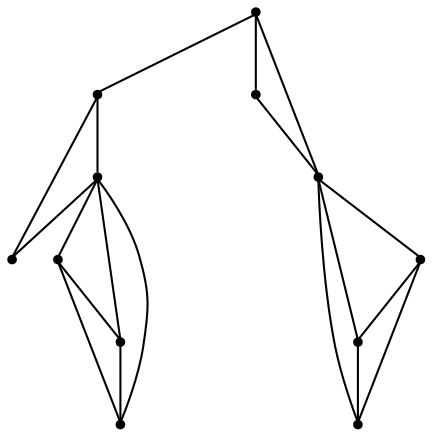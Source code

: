 graph {
  node [shape=point,comment="{\"directed\":false,\"doi\":\"10.1007/978-3-030-68766-3_38\",\"figure\":\"1 (2)\"}"]

  v0 [pos="1463.4029561043353,367.9999394512521"]
  v1 [pos="1430.9300998675026,429.9633746808745"]
  v2 [pos="1350.3213519349079,491.92240646653903"]
  v3 [pos="1323.4514619466904,708.78745897536"]
  v4 [pos="1323.4525111555824,429.9633746808745"]
  v5 [pos="1296.5752767051213,398.9794553440844"]
  v6 [pos="1269.706435925796,398.9794553440844"]
  v7 [pos="1102.8871501977178,367.9999394512521"]
  v8 [pos="1242.8333983109028,429.9633746808745"]
  v9 [pos="1215.9645575315776,491.92240646653903"]
  v10 [pos="1242.8365459375786,708.78745897536"]
  v11 [pos="1135.35173994025,429.9633746808745"]

  v7 -- v11 [id="-3",pos="1102.8871501977178,367.9999394512521 1135.35173994025,429.9633746808745 1135.35173994025,429.9633746808745 1135.35173994025,429.9633746808745"]
  v11 -- v10 [id="-4",pos="1135.35173994025,429.9633746808745 1242.8365459375786,708.78745897536 1242.8365459375786,708.78745897536 1242.8365459375786,708.78745897536"]
  v11 -- v6 [id="-5",pos="1135.35173994025,429.9633746808745 1269.706435925796,398.9794553440844 1269.706435925796,398.9794553440844 1269.706435925796,398.9794553440844"]
  v11 -- v8 [id="-6",pos="1135.35173994025,429.9633746808745 1242.8333983109028,429.9633746808745 1242.8333983109028,429.9633746808745 1242.8333983109028,429.9633746808745"]
  v9 -- v11 [id="-7",pos="1215.9645575315776,491.92240646653903 1135.35173994025,429.9633746808745 1135.35173994025,429.9633746808745 1135.35173994025,429.9633746808745"]
  v10 -- v8 [id="-8",pos="1242.8365459375786,708.78745897536 1242.8333983109028,429.9633746808745 1242.8333983109028,429.9633746808745 1242.8333983109028,429.9633746808745"]
  v10 -- v9 [id="-9",pos="1242.8365459375786,708.78745897536 1215.9645575315776,491.92240646653903 1215.9645575315776,491.92240646653903 1215.9645575315776,491.92240646653903"]
  v8 -- v9 [id="-10",pos="1242.8333983109028,429.9633746808745 1215.9645575315776,491.92240646653903 1215.9645575315776,491.92240646653903 1215.9645575315776,491.92240646653903"]
  v6 -- v5 [id="-11",pos="1269.706435925796,398.9794553440844 1296.5752767051213,398.9794553440844 1296.5752767051213,398.9794553440844 1296.5752767051213,398.9794553440844"]
  v6 -- v7 [id="-12",pos="1269.706435925796,398.9794553440844 1102.8871501977178,367.9999394512521 1102.8871501977178,367.9999394512521 1102.8871501977178,367.9999394512521"]
  v5 -- v1 [id="-13",pos="1296.5752767051213,398.9794553440844 1430.9300998675026,429.9633746808745 1430.9300998675026,429.9633746808745 1430.9300998675026,429.9633746808745"]
  v5 -- v0 [id="-14",pos="1296.5752767051213,398.9794553440844 1463.4029561043353,367.9999394512521 1463.4029561043353,367.9999394512521 1463.4029561043353,367.9999394512521"]
  v3 -- v1 [id="-15",pos="1323.4514619466904,708.78745897536 1430.9300998675026,429.9633746808745 1430.9300998675026,429.9633746808745 1430.9300998675026,429.9633746808745"]
  v1 -- v0 [id="-16",pos="1430.9300998675026,429.9633746808745 1463.4029561043353,367.9999394512521 1463.4029561043353,367.9999394512521 1463.4029561043353,367.9999394512521"]
  v4 -- v3 [id="-17",pos="1323.4525111555824,429.9633746808745 1323.4514619466904,708.78745897536 1323.4514619466904,708.78745897536 1323.4514619466904,708.78745897536"]
  v4 -- v1 [id="-18",pos="1323.4525111555824,429.9633746808745 1430.9300998675026,429.9633746808745 1430.9300998675026,429.9633746808745 1430.9300998675026,429.9633746808745"]
  v2 -- v4 [id="-19",pos="1350.3213519349079,491.92240646653903 1323.4525111555824,429.9633746808745 1323.4525111555824,429.9633746808745 1323.4525111555824,429.9633746808745"]
  v2 -- v3 [id="-20",pos="1350.3213519349079,491.92240646653903 1323.4514619466904,708.78745897536 1323.4514619466904,708.78745897536 1323.4514619466904,708.78745897536"]
  v1 -- v2 [id="-21",pos="1430.9300998675026,429.9633746808745 1350.3213519349079,491.92240646653903 1350.3213519349079,491.92240646653903 1350.3213519349079,491.92240646653903"]
}
